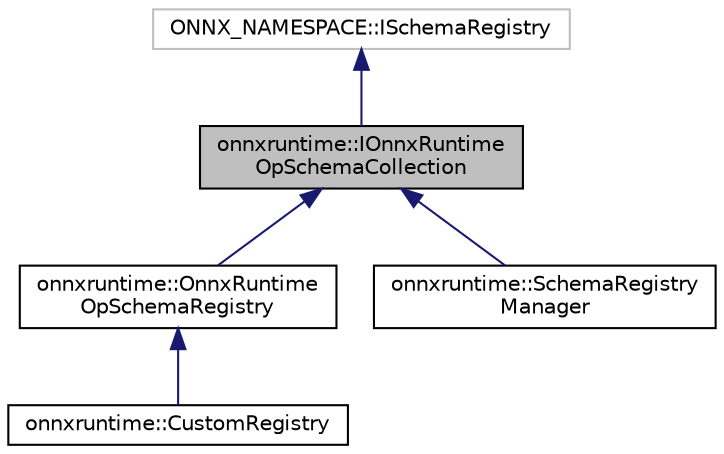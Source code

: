 digraph "onnxruntime::IOnnxRuntimeOpSchemaCollection"
{
  edge [fontname="Helvetica",fontsize="10",labelfontname="Helvetica",labelfontsize="10"];
  node [fontname="Helvetica",fontsize="10",shape=record];
  Node0 [label="onnxruntime::IOnnxRuntime\lOpSchemaCollection",height=0.2,width=0.4,color="black", fillcolor="grey75", style="filled", fontcolor="black"];
  Node1 -> Node0 [dir="back",color="midnightblue",fontsize="10",style="solid"];
  Node1 [label="ONNX_NAMESPACE::ISchemaRegistry",height=0.2,width=0.4,color="grey75", fillcolor="white", style="filled"];
  Node0 -> Node2 [dir="back",color="midnightblue",fontsize="10",style="solid"];
  Node2 [label="onnxruntime::OnnxRuntime\lOpSchemaRegistry",height=0.2,width=0.4,color="black", fillcolor="white", style="filled",URL="$classonnxruntime_1_1OnnxRuntimeOpSchemaRegistry.html"];
  Node2 -> Node3 [dir="back",color="midnightblue",fontsize="10",style="solid"];
  Node3 [label="onnxruntime::CustomRegistry",height=0.2,width=0.4,color="black", fillcolor="white", style="filled",URL="$classonnxruntime_1_1CustomRegistry.html"];
  Node0 -> Node4 [dir="back",color="midnightblue",fontsize="10",style="solid"];
  Node4 [label="onnxruntime::SchemaRegistry\lManager",height=0.2,width=0.4,color="black", fillcolor="white", style="filled",URL="$classonnxruntime_1_1SchemaRegistryManager.html"];
}
